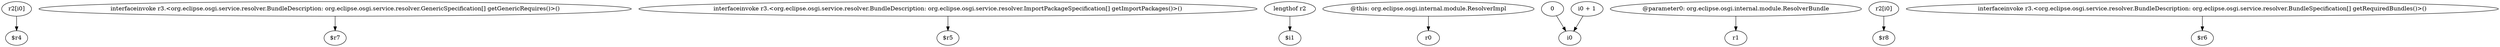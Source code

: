 digraph g {
0[label="r2[i0]"]
1[label="$r4"]
0->1[label=""]
2[label="interfaceinvoke r3.<org.eclipse.osgi.service.resolver.BundleDescription: org.eclipse.osgi.service.resolver.GenericSpecification[] getGenericRequires()>()"]
3[label="$r7"]
2->3[label=""]
4[label="interfaceinvoke r3.<org.eclipse.osgi.service.resolver.BundleDescription: org.eclipse.osgi.service.resolver.ImportPackageSpecification[] getImportPackages()>()"]
5[label="$r5"]
4->5[label=""]
6[label="lengthof r2"]
7[label="$i1"]
6->7[label=""]
8[label="@this: org.eclipse.osgi.internal.module.ResolverImpl"]
9[label="r0"]
8->9[label=""]
10[label="0"]
11[label="i0"]
10->11[label=""]
12[label="@parameter0: org.eclipse.osgi.internal.module.ResolverBundle"]
13[label="r1"]
12->13[label=""]
14[label="i0 + 1"]
14->11[label=""]
15[label="r2[i0]"]
16[label="$r8"]
15->16[label=""]
17[label="interfaceinvoke r3.<org.eclipse.osgi.service.resolver.BundleDescription: org.eclipse.osgi.service.resolver.BundleSpecification[] getRequiredBundles()>()"]
18[label="$r6"]
17->18[label=""]
}